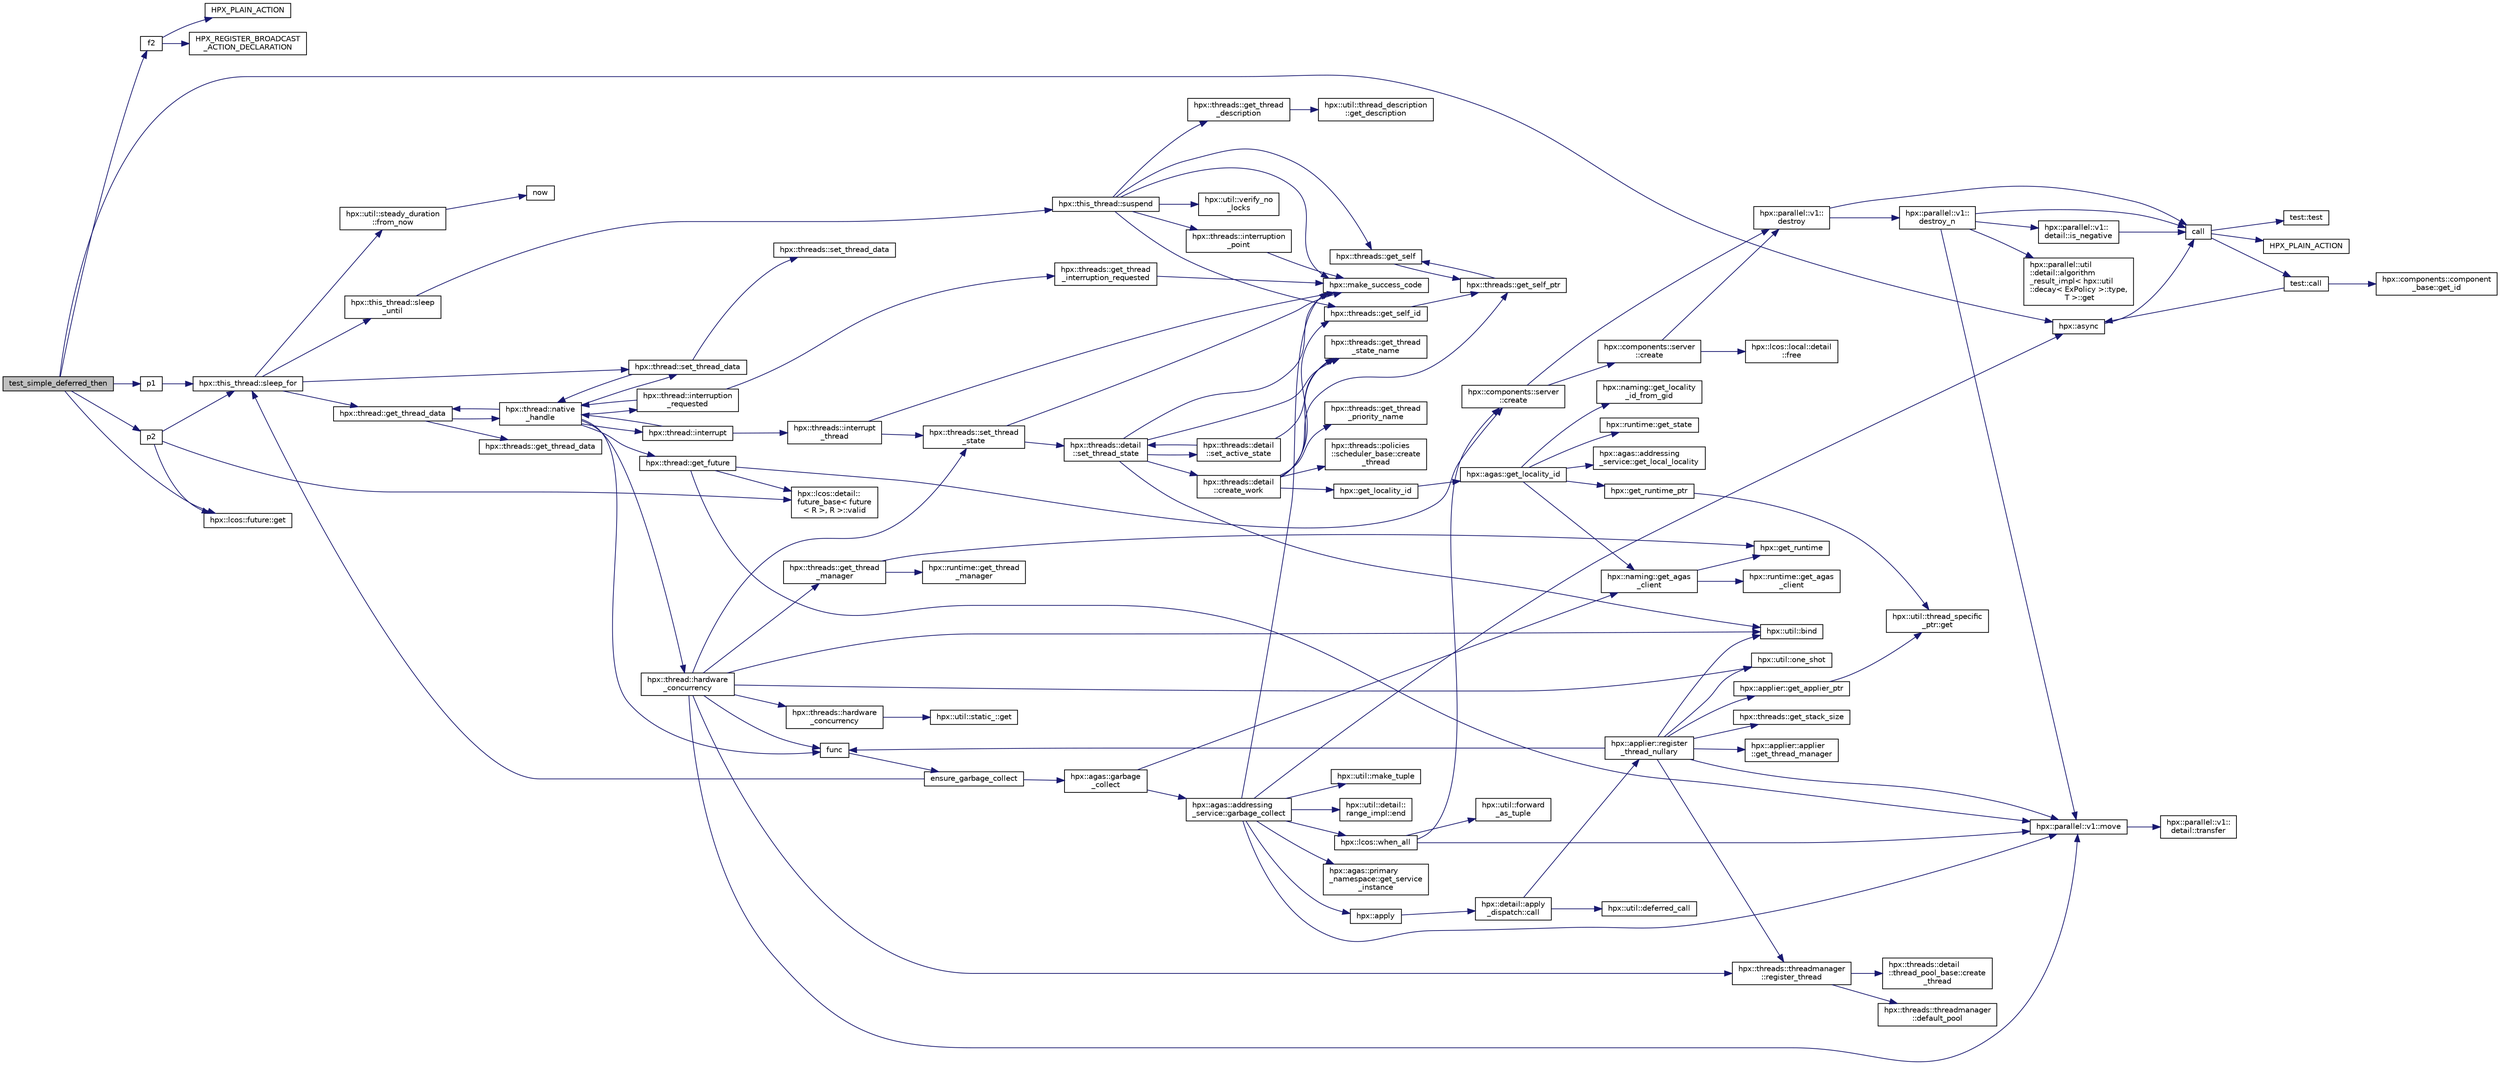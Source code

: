 digraph "test_simple_deferred_then"
{
  edge [fontname="Helvetica",fontsize="10",labelfontname="Helvetica",labelfontsize="10"];
  node [fontname="Helvetica",fontsize="10",shape=record];
  rankdir="LR";
  Node1042 [label="test_simple_deferred_then",height=0.2,width=0.4,color="black", fillcolor="grey75", style="filled", fontcolor="black"];
  Node1042 -> Node1043 [color="midnightblue",fontsize="10",style="solid",fontname="Helvetica"];
  Node1043 [label="f2",height=0.2,width=0.4,color="black", fillcolor="white", style="filled",URL="$d8/d8b/broadcast_8cpp.html#a90b718127ae383af9c1b52fb8d5e1166"];
  Node1043 -> Node1044 [color="midnightblue",fontsize="10",style="solid",fontname="Helvetica"];
  Node1044 [label="HPX_PLAIN_ACTION",height=0.2,width=0.4,color="black", fillcolor="white", style="filled",URL="$d8/d8b/broadcast_8cpp.html#a19685a0394ce6a99351f7a679f6eeefc"];
  Node1043 -> Node1045 [color="midnightblue",fontsize="10",style="solid",fontname="Helvetica"];
  Node1045 [label="HPX_REGISTER_BROADCAST\l_ACTION_DECLARATION",height=0.2,width=0.4,color="black", fillcolor="white", style="filled",URL="$d7/d38/addressing__service_8cpp.html#a573d764d9cb34eec46a4bdffcf07875f"];
  Node1042 -> Node1046 [color="midnightblue",fontsize="10",style="solid",fontname="Helvetica"];
  Node1046 [label="hpx::async",height=0.2,width=0.4,color="black", fillcolor="white", style="filled",URL="$d8/d83/namespacehpx.html#acb7d8e37b73b823956ce144f9a57eaa4"];
  Node1046 -> Node1047 [color="midnightblue",fontsize="10",style="solid",fontname="Helvetica"];
  Node1047 [label="call",height=0.2,width=0.4,color="black", fillcolor="white", style="filled",URL="$d2/d67/promise__1620_8cpp.html#a58357f0b82bc761e1d0b9091ed563a70"];
  Node1047 -> Node1048 [color="midnightblue",fontsize="10",style="solid",fontname="Helvetica"];
  Node1048 [label="test::test",height=0.2,width=0.4,color="black", fillcolor="white", style="filled",URL="$d8/d89/structtest.html#ab42d5ece712d716b04cb3f686f297a26"];
  Node1047 -> Node1049 [color="midnightblue",fontsize="10",style="solid",fontname="Helvetica"];
  Node1049 [label="HPX_PLAIN_ACTION",height=0.2,width=0.4,color="black", fillcolor="white", style="filled",URL="$d2/d67/promise__1620_8cpp.html#ab96aab827a4b1fcaf66cfe0ba83fef23"];
  Node1047 -> Node1050 [color="midnightblue",fontsize="10",style="solid",fontname="Helvetica"];
  Node1050 [label="test::call",height=0.2,width=0.4,color="black", fillcolor="white", style="filled",URL="$d8/d89/structtest.html#aeb29e7ed6518b9426ccf1344c52620ae"];
  Node1050 -> Node1046 [color="midnightblue",fontsize="10",style="solid",fontname="Helvetica"];
  Node1050 -> Node1051 [color="midnightblue",fontsize="10",style="solid",fontname="Helvetica"];
  Node1051 [label="hpx::components::component\l_base::get_id",height=0.2,width=0.4,color="black", fillcolor="white", style="filled",URL="$d2/de6/classhpx_1_1components_1_1component__base.html#a4c8fd93514039bdf01c48d66d82b19cd"];
  Node1042 -> Node1052 [color="midnightblue",fontsize="10",style="solid",fontname="Helvetica"];
  Node1052 [label="p1",height=0.2,width=0.4,color="black", fillcolor="white", style="filled",URL="$de/dc5/future__then__executor__v1_8cpp.html#a8978a24b044bacf963e33824a4c1ac98"];
  Node1052 -> Node1053 [color="midnightblue",fontsize="10",style="solid",fontname="Helvetica"];
  Node1053 [label="hpx::this_thread::sleep_for",height=0.2,width=0.4,color="black", fillcolor="white", style="filled",URL="$d9/d52/namespacehpx_1_1this__thread.html#afc042a5a5fa52eef2d1d177a343435cf"];
  Node1053 -> Node1054 [color="midnightblue",fontsize="10",style="solid",fontname="Helvetica"];
  Node1054 [label="hpx::this_thread::sleep\l_until",height=0.2,width=0.4,color="black", fillcolor="white", style="filled",URL="$d9/d52/namespacehpx_1_1this__thread.html#ae12a853980115b23ff0ab8ca06622658"];
  Node1054 -> Node1055 [color="midnightblue",fontsize="10",style="solid",fontname="Helvetica"];
  Node1055 [label="hpx::this_thread::suspend",height=0.2,width=0.4,color="black", fillcolor="white", style="filled",URL="$d9/d52/namespacehpx_1_1this__thread.html#aca220026fb3014c0881d129fe31c0073"];
  Node1055 -> Node1056 [color="midnightblue",fontsize="10",style="solid",fontname="Helvetica"];
  Node1056 [label="hpx::threads::get_self",height=0.2,width=0.4,color="black", fillcolor="white", style="filled",URL="$d7/d28/namespacehpx_1_1threads.html#a07daf4d6d29233f20d66d41ab7b5b8e8"];
  Node1056 -> Node1057 [color="midnightblue",fontsize="10",style="solid",fontname="Helvetica"];
  Node1057 [label="hpx::threads::get_self_ptr",height=0.2,width=0.4,color="black", fillcolor="white", style="filled",URL="$d7/d28/namespacehpx_1_1threads.html#a22877ae347ad884cde3a51397dad6c53"];
  Node1057 -> Node1056 [color="midnightblue",fontsize="10",style="solid",fontname="Helvetica"];
  Node1055 -> Node1058 [color="midnightblue",fontsize="10",style="solid",fontname="Helvetica"];
  Node1058 [label="hpx::threads::get_self_id",height=0.2,width=0.4,color="black", fillcolor="white", style="filled",URL="$d7/d28/namespacehpx_1_1threads.html#afafe0f900b9fac3d4ed3c747625c1cfe"];
  Node1058 -> Node1057 [color="midnightblue",fontsize="10",style="solid",fontname="Helvetica"];
  Node1055 -> Node1059 [color="midnightblue",fontsize="10",style="solid",fontname="Helvetica"];
  Node1059 [label="hpx::threads::interruption\l_point",height=0.2,width=0.4,color="black", fillcolor="white", style="filled",URL="$d7/d28/namespacehpx_1_1threads.html#ada6ec56a12b050707311d8c628089059"];
  Node1059 -> Node1060 [color="midnightblue",fontsize="10",style="solid",fontname="Helvetica"];
  Node1060 [label="hpx::make_success_code",height=0.2,width=0.4,color="black", fillcolor="white", style="filled",URL="$d8/d83/namespacehpx.html#a0e8512a8f49e2a6c8185061181419d8f",tooltip="Returns error_code(hpx::success, \"success\", mode). "];
  Node1055 -> Node1061 [color="midnightblue",fontsize="10",style="solid",fontname="Helvetica"];
  Node1061 [label="hpx::util::verify_no\l_locks",height=0.2,width=0.4,color="black", fillcolor="white", style="filled",URL="$df/dad/namespacehpx_1_1util.html#ae0e1837ee6f09b79b26c2e788d2e9fc9"];
  Node1055 -> Node1062 [color="midnightblue",fontsize="10",style="solid",fontname="Helvetica"];
  Node1062 [label="hpx::threads::get_thread\l_description",height=0.2,width=0.4,color="black", fillcolor="white", style="filled",URL="$d7/d28/namespacehpx_1_1threads.html#a42fc18a7a680f4e8bc633a4b4c956701"];
  Node1062 -> Node1063 [color="midnightblue",fontsize="10",style="solid",fontname="Helvetica"];
  Node1063 [label="hpx::util::thread_description\l::get_description",height=0.2,width=0.4,color="black", fillcolor="white", style="filled",URL="$df/d9e/structhpx_1_1util_1_1thread__description.html#a8c834e14eca6eb228188022577f9f952"];
  Node1055 -> Node1060 [color="midnightblue",fontsize="10",style="solid",fontname="Helvetica"];
  Node1053 -> Node1064 [color="midnightblue",fontsize="10",style="solid",fontname="Helvetica"];
  Node1064 [label="hpx::util::steady_duration\l::from_now",height=0.2,width=0.4,color="black", fillcolor="white", style="filled",URL="$d9/d4f/classhpx_1_1util_1_1steady__duration.html#a0132206d767cd0f7395507b40111a153"];
  Node1064 -> Node1065 [color="midnightblue",fontsize="10",style="solid",fontname="Helvetica"];
  Node1065 [label="now",height=0.2,width=0.4,color="black", fillcolor="white", style="filled",URL="$de/db3/1d__stencil__1__omp_8cpp.html#a89e9667753dccfac455bd37a7a3a7b16"];
  Node1053 -> Node1066 [color="midnightblue",fontsize="10",style="solid",fontname="Helvetica"];
  Node1066 [label="hpx::thread::get_thread_data",height=0.2,width=0.4,color="black", fillcolor="white", style="filled",URL="$de/d9b/classhpx_1_1thread.html#a4535ef82cec3b953d2c941d20e3e3904"];
  Node1066 -> Node1067 [color="midnightblue",fontsize="10",style="solid",fontname="Helvetica"];
  Node1067 [label="hpx::threads::get_thread_data",height=0.2,width=0.4,color="black", fillcolor="white", style="filled",URL="$d7/d28/namespacehpx_1_1threads.html#a8737931ff6303807225f735b2b384ae4"];
  Node1066 -> Node1068 [color="midnightblue",fontsize="10",style="solid",fontname="Helvetica"];
  Node1068 [label="hpx::thread::native\l_handle",height=0.2,width=0.4,color="black", fillcolor="white", style="filled",URL="$de/d9b/classhpx_1_1thread.html#acf48190d264ab64c1c4ec99d0b421b5a"];
  Node1068 -> Node1069 [color="midnightblue",fontsize="10",style="solid",fontname="Helvetica"];
  Node1069 [label="hpx::thread::hardware\l_concurrency",height=0.2,width=0.4,color="black", fillcolor="white", style="filled",URL="$de/d9b/classhpx_1_1thread.html#a8e4fff210e02485ba493bc3a2a956c03"];
  Node1069 -> Node1070 [color="midnightblue",fontsize="10",style="solid",fontname="Helvetica"];
  Node1070 [label="hpx::threads::hardware\l_concurrency",height=0.2,width=0.4,color="black", fillcolor="white", style="filled",URL="$d7/d28/namespacehpx_1_1threads.html#aa8752a235478d2ad7b5ac467b63ab527"];
  Node1070 -> Node1071 [color="midnightblue",fontsize="10",style="solid",fontname="Helvetica"];
  Node1071 [label="hpx::util::static_::get",height=0.2,width=0.4,color="black", fillcolor="white", style="filled",URL="$d3/dbb/structhpx_1_1util_1_1static__.html#a2967c633948a3bf17a3b5405ef5a8318"];
  Node1069 -> Node1072 [color="midnightblue",fontsize="10",style="solid",fontname="Helvetica"];
  Node1072 [label="func",height=0.2,width=0.4,color="black", fillcolor="white", style="filled",URL="$d8/dfd/id__type__ref__counting__1032_8cpp.html#ab811b86ea5107ffb3351fcaa29d2c652"];
  Node1072 -> Node1073 [color="midnightblue",fontsize="10",style="solid",fontname="Helvetica"];
  Node1073 [label="ensure_garbage_collect",height=0.2,width=0.4,color="black", fillcolor="white", style="filled",URL="$d8/dfd/id__type__ref__counting__1032_8cpp.html#a5264b94bf7c262ac0e521fb290d476d5"];
  Node1073 -> Node1053 [color="midnightblue",fontsize="10",style="solid",fontname="Helvetica"];
  Node1073 -> Node1074 [color="midnightblue",fontsize="10",style="solid",fontname="Helvetica"];
  Node1074 [label="hpx::agas::garbage\l_collect",height=0.2,width=0.4,color="black", fillcolor="white", style="filled",URL="$dc/d54/namespacehpx_1_1agas.html#a951337adc4f9bd6df00a50737468e911"];
  Node1074 -> Node1075 [color="midnightblue",fontsize="10",style="solid",fontname="Helvetica"];
  Node1075 [label="hpx::naming::get_agas\l_client",height=0.2,width=0.4,color="black", fillcolor="white", style="filled",URL="$d4/dc9/namespacehpx_1_1naming.html#a0408fffd5d34b620712a801b0ae3b032"];
  Node1075 -> Node1076 [color="midnightblue",fontsize="10",style="solid",fontname="Helvetica"];
  Node1076 [label="hpx::get_runtime",height=0.2,width=0.4,color="black", fillcolor="white", style="filled",URL="$d8/d83/namespacehpx.html#aef902cc6c7dd3b9fbadf34d1e850a070"];
  Node1075 -> Node1077 [color="midnightblue",fontsize="10",style="solid",fontname="Helvetica"];
  Node1077 [label="hpx::runtime::get_agas\l_client",height=0.2,width=0.4,color="black", fillcolor="white", style="filled",URL="$d0/d7b/classhpx_1_1runtime.html#aeb5dddd30d6b9861669af8ad44d1a96a"];
  Node1074 -> Node1078 [color="midnightblue",fontsize="10",style="solid",fontname="Helvetica"];
  Node1078 [label="hpx::agas::addressing\l_service::garbage_collect",height=0.2,width=0.4,color="black", fillcolor="white", style="filled",URL="$db/d58/structhpx_1_1agas_1_1addressing__service.html#a87dcae0eacf6e62d5103ebf516d86f63"];
  Node1078 -> Node1060 [color="midnightblue",fontsize="10",style="solid",fontname="Helvetica"];
  Node1078 -> Node1079 [color="midnightblue",fontsize="10",style="solid",fontname="Helvetica"];
  Node1079 [label="hpx::agas::primary\l_namespace::get_service\l_instance",height=0.2,width=0.4,color="black", fillcolor="white", style="filled",URL="$d1/d43/structhpx_1_1agas_1_1primary__namespace.html#a7630ff0f30ff8c23b13b4672c5350e2e"];
  Node1078 -> Node1080 [color="midnightblue",fontsize="10",style="solid",fontname="Helvetica"];
  Node1080 [label="hpx::util::make_tuple",height=0.2,width=0.4,color="black", fillcolor="white", style="filled",URL="$df/dad/namespacehpx_1_1util.html#a06fa74211a987d208e013f400a9f5328"];
  Node1078 -> Node1081 [color="midnightblue",fontsize="10",style="solid",fontname="Helvetica"];
  Node1081 [label="hpx::util::detail::\lrange_impl::end",height=0.2,width=0.4,color="black", fillcolor="white", style="filled",URL="$d4/d4a/namespacehpx_1_1util_1_1detail_1_1range__impl.html#afb2ea48b0902f52ee4d8b764807b4316"];
  Node1078 -> Node1082 [color="midnightblue",fontsize="10",style="solid",fontname="Helvetica"];
  Node1082 [label="hpx::apply",height=0.2,width=0.4,color="black", fillcolor="white", style="filled",URL="$d8/d83/namespacehpx.html#aa87762f0db0731d385f3fdfdb25d59fc"];
  Node1082 -> Node1083 [color="midnightblue",fontsize="10",style="solid",fontname="Helvetica"];
  Node1083 [label="hpx::detail::apply\l_dispatch::call",height=0.2,width=0.4,color="black", fillcolor="white", style="filled",URL="$db/de8/structhpx_1_1detail_1_1apply__dispatch.html#a0755fab16d281e74bcff0f8045be9459"];
  Node1083 -> Node1084 [color="midnightblue",fontsize="10",style="solid",fontname="Helvetica"];
  Node1084 [label="hpx::applier::register\l_thread_nullary",height=0.2,width=0.4,color="black", fillcolor="white", style="filled",URL="$d8/dcb/namespacehpx_1_1applier.html#a401cd1145927e58d74d1eb52aaccd936"];
  Node1084 -> Node1085 [color="midnightblue",fontsize="10",style="solid",fontname="Helvetica"];
  Node1085 [label="hpx::applier::get_applier_ptr",height=0.2,width=0.4,color="black", fillcolor="white", style="filled",URL="$d8/dcb/namespacehpx_1_1applier.html#a617483cf2b77ad3a0aa428ade7b35299"];
  Node1085 -> Node1086 [color="midnightblue",fontsize="10",style="solid",fontname="Helvetica"];
  Node1086 [label="hpx::util::thread_specific\l_ptr::get",height=0.2,width=0.4,color="black", fillcolor="white", style="filled",URL="$d4/d4c/structhpx_1_1util_1_1thread__specific__ptr.html#a3b27d8520710478aa41d1f74206bdba9"];
  Node1084 -> Node1072 [color="midnightblue",fontsize="10",style="solid",fontname="Helvetica"];
  Node1084 -> Node1087 [color="midnightblue",fontsize="10",style="solid",fontname="Helvetica"];
  Node1087 [label="hpx::util::bind",height=0.2,width=0.4,color="black", fillcolor="white", style="filled",URL="$df/dad/namespacehpx_1_1util.html#ad844caedf82a0173d6909d910c3e48c6"];
  Node1084 -> Node1088 [color="midnightblue",fontsize="10",style="solid",fontname="Helvetica"];
  Node1088 [label="hpx::util::one_shot",height=0.2,width=0.4,color="black", fillcolor="white", style="filled",URL="$df/dad/namespacehpx_1_1util.html#a273e61be42a72415291e0ec0a4f28c7a"];
  Node1084 -> Node1089 [color="midnightblue",fontsize="10",style="solid",fontname="Helvetica"];
  Node1089 [label="hpx::parallel::v1::move",height=0.2,width=0.4,color="black", fillcolor="white", style="filled",URL="$db/db9/namespacehpx_1_1parallel_1_1v1.html#aa7c4ede081ce786c9d1eb1adff495cfc"];
  Node1089 -> Node1090 [color="midnightblue",fontsize="10",style="solid",fontname="Helvetica"];
  Node1090 [label="hpx::parallel::v1::\ldetail::transfer",height=0.2,width=0.4,color="black", fillcolor="white", style="filled",URL="$d2/ddd/namespacehpx_1_1parallel_1_1v1_1_1detail.html#ab1b56a05e1885ca7cc7ffa1804dd2f3c"];
  Node1084 -> Node1091 [color="midnightblue",fontsize="10",style="solid",fontname="Helvetica"];
  Node1091 [label="hpx::threads::get_stack_size",height=0.2,width=0.4,color="black", fillcolor="white", style="filled",URL="$d7/d28/namespacehpx_1_1threads.html#af597241b3c2785150be206737ca04aa6",tooltip="The get_stack_size function is part of the thread related API. It. "];
  Node1084 -> Node1092 [color="midnightblue",fontsize="10",style="solid",fontname="Helvetica"];
  Node1092 [label="hpx::applier::applier\l::get_thread_manager",height=0.2,width=0.4,color="black", fillcolor="white", style="filled",URL="$da/dcb/classhpx_1_1applier_1_1applier.html#acc36d583973701e573be39da97bba866",tooltip="Access the thread-manager instance associated with this applier. "];
  Node1084 -> Node1093 [color="midnightblue",fontsize="10",style="solid",fontname="Helvetica"];
  Node1093 [label="hpx::threads::threadmanager\l::register_thread",height=0.2,width=0.4,color="black", fillcolor="white", style="filled",URL="$d5/daa/classhpx_1_1threads_1_1threadmanager.html#a7f79c7578e08a60ca45eb276ce8133d8"];
  Node1093 -> Node1094 [color="midnightblue",fontsize="10",style="solid",fontname="Helvetica"];
  Node1094 [label="hpx::threads::threadmanager\l::default_pool",height=0.2,width=0.4,color="black", fillcolor="white", style="filled",URL="$d5/daa/classhpx_1_1threads_1_1threadmanager.html#a851f067d03b5dd1c5e6a9a6a841e05df"];
  Node1093 -> Node1095 [color="midnightblue",fontsize="10",style="solid",fontname="Helvetica"];
  Node1095 [label="hpx::threads::detail\l::thread_pool_base::create\l_thread",height=0.2,width=0.4,color="black", fillcolor="white", style="filled",URL="$de/dae/classhpx_1_1threads_1_1detail_1_1thread__pool__base.html#ad35d3779eef6f4528e62a26d71b34b34"];
  Node1083 -> Node1096 [color="midnightblue",fontsize="10",style="solid",fontname="Helvetica"];
  Node1096 [label="hpx::util::deferred_call",height=0.2,width=0.4,color="black", fillcolor="white", style="filled",URL="$df/dad/namespacehpx_1_1util.html#acdded623c658a7a3436f7e76bc9d881c"];
  Node1078 -> Node1089 [color="midnightblue",fontsize="10",style="solid",fontname="Helvetica"];
  Node1078 -> Node1046 [color="midnightblue",fontsize="10",style="solid",fontname="Helvetica"];
  Node1078 -> Node1097 [color="midnightblue",fontsize="10",style="solid",fontname="Helvetica"];
  Node1097 [label="hpx::lcos::when_all",height=0.2,width=0.4,color="black", fillcolor="white", style="filled",URL="$d2/dc9/namespacehpx_1_1lcos.html#a1a6fb024d8690923fb185d5aee204d54"];
  Node1097 -> Node1098 [color="midnightblue",fontsize="10",style="solid",fontname="Helvetica"];
  Node1098 [label="hpx::util::forward\l_as_tuple",height=0.2,width=0.4,color="black", fillcolor="white", style="filled",URL="$df/dad/namespacehpx_1_1util.html#ab7c31e3f24c3302a4f67b6735a6fa597"];
  Node1097 -> Node1089 [color="midnightblue",fontsize="10",style="solid",fontname="Helvetica"];
  Node1097 -> Node1099 [color="midnightblue",fontsize="10",style="solid",fontname="Helvetica"];
  Node1099 [label="hpx::components::server\l::create",height=0.2,width=0.4,color="black", fillcolor="white", style="filled",URL="$d2/da2/namespacehpx_1_1components_1_1server.html#ac776c89f3d68ceb910e8cee9fa937ab4",tooltip="Create arrays of components using their default constructor. "];
  Node1099 -> Node1100 [color="midnightblue",fontsize="10",style="solid",fontname="Helvetica"];
  Node1100 [label="hpx::components::server\l::create",height=0.2,width=0.4,color="black", fillcolor="white", style="filled",URL="$d2/da2/namespacehpx_1_1components_1_1server.html#a77d26de181c97b444565e230577981bd"];
  Node1100 -> Node1101 [color="midnightblue",fontsize="10",style="solid",fontname="Helvetica"];
  Node1101 [label="hpx::lcos::local::detail\l::free",height=0.2,width=0.4,color="black", fillcolor="white", style="filled",URL="$d4/dcb/namespacehpx_1_1lcos_1_1local_1_1detail.html#a55a940f019734e9bb045dc123cd80e48"];
  Node1100 -> Node1102 [color="midnightblue",fontsize="10",style="solid",fontname="Helvetica"];
  Node1102 [label="hpx::parallel::v1::\ldestroy",height=0.2,width=0.4,color="black", fillcolor="white", style="filled",URL="$db/db9/namespacehpx_1_1parallel_1_1v1.html#acf303558375048e8a7cc9a2c2e09477f"];
  Node1102 -> Node1047 [color="midnightblue",fontsize="10",style="solid",fontname="Helvetica"];
  Node1102 -> Node1103 [color="midnightblue",fontsize="10",style="solid",fontname="Helvetica"];
  Node1103 [label="hpx::parallel::v1::\ldestroy_n",height=0.2,width=0.4,color="black", fillcolor="white", style="filled",URL="$db/db9/namespacehpx_1_1parallel_1_1v1.html#a71d0691132a300690163f5636bcd5bd3"];
  Node1103 -> Node1104 [color="midnightblue",fontsize="10",style="solid",fontname="Helvetica"];
  Node1104 [label="hpx::parallel::v1::\ldetail::is_negative",height=0.2,width=0.4,color="black", fillcolor="white", style="filled",URL="$d2/ddd/namespacehpx_1_1parallel_1_1v1_1_1detail.html#adf2e40fc4b20ad0fd442ee3118a4d527"];
  Node1104 -> Node1047 [color="midnightblue",fontsize="10",style="solid",fontname="Helvetica"];
  Node1103 -> Node1105 [color="midnightblue",fontsize="10",style="solid",fontname="Helvetica"];
  Node1105 [label="hpx::parallel::util\l::detail::algorithm\l_result_impl\< hpx::util\l::decay\< ExPolicy \>::type,\l T \>::get",height=0.2,width=0.4,color="black", fillcolor="white", style="filled",URL="$d2/d42/structhpx_1_1parallel_1_1util_1_1detail_1_1algorithm__result__impl.html#ab5b051e8ec74eff5e0e62fd63f5d377e"];
  Node1103 -> Node1089 [color="midnightblue",fontsize="10",style="solid",fontname="Helvetica"];
  Node1103 -> Node1047 [color="midnightblue",fontsize="10",style="solid",fontname="Helvetica"];
  Node1099 -> Node1102 [color="midnightblue",fontsize="10",style="solid",fontname="Helvetica"];
  Node1069 -> Node1087 [color="midnightblue",fontsize="10",style="solid",fontname="Helvetica"];
  Node1069 -> Node1088 [color="midnightblue",fontsize="10",style="solid",fontname="Helvetica"];
  Node1069 -> Node1089 [color="midnightblue",fontsize="10",style="solid",fontname="Helvetica"];
  Node1069 -> Node1106 [color="midnightblue",fontsize="10",style="solid",fontname="Helvetica"];
  Node1106 [label="hpx::threads::get_thread\l_manager",height=0.2,width=0.4,color="black", fillcolor="white", style="filled",URL="$d7/d28/namespacehpx_1_1threads.html#a076973c3a53beadde7d967e22c4f6cce"];
  Node1106 -> Node1076 [color="midnightblue",fontsize="10",style="solid",fontname="Helvetica"];
  Node1106 -> Node1107 [color="midnightblue",fontsize="10",style="solid",fontname="Helvetica"];
  Node1107 [label="hpx::runtime::get_thread\l_manager",height=0.2,width=0.4,color="black", fillcolor="white", style="filled",URL="$d0/d7b/classhpx_1_1runtime.html#a865b12d57fcd44a8d3dda3e35414f563"];
  Node1069 -> Node1093 [color="midnightblue",fontsize="10",style="solid",fontname="Helvetica"];
  Node1069 -> Node1108 [color="midnightblue",fontsize="10",style="solid",fontname="Helvetica"];
  Node1108 [label="hpx::threads::set_thread\l_state",height=0.2,width=0.4,color="black", fillcolor="white", style="filled",URL="$d7/d28/namespacehpx_1_1threads.html#ac0690ad16ad778bcc79dcd727cc33025",tooltip="Set the thread state of the thread referenced by the thread_id id. "];
  Node1108 -> Node1060 [color="midnightblue",fontsize="10",style="solid",fontname="Helvetica"];
  Node1108 -> Node1109 [color="midnightblue",fontsize="10",style="solid",fontname="Helvetica"];
  Node1109 [label="hpx::threads::detail\l::set_thread_state",height=0.2,width=0.4,color="black", fillcolor="white", style="filled",URL="$d2/dd1/namespacehpx_1_1threads_1_1detail.html#af85ddc854c4a149bf1738eb1b111b9ab"];
  Node1109 -> Node1110 [color="midnightblue",fontsize="10",style="solid",fontname="Helvetica"];
  Node1110 [label="hpx::threads::get_thread\l_state_name",height=0.2,width=0.4,color="black", fillcolor="white", style="filled",URL="$d7/d28/namespacehpx_1_1threads.html#a26f91ea8d2195f165c033241c5cd11db"];
  Node1109 -> Node1060 [color="midnightblue",fontsize="10",style="solid",fontname="Helvetica"];
  Node1109 -> Node1087 [color="midnightblue",fontsize="10",style="solid",fontname="Helvetica"];
  Node1109 -> Node1111 [color="midnightblue",fontsize="10",style="solid",fontname="Helvetica"];
  Node1111 [label="hpx::threads::detail\l::set_active_state",height=0.2,width=0.4,color="black", fillcolor="white", style="filled",URL="$d2/dd1/namespacehpx_1_1threads_1_1detail.html#a45884a5bf04ad66a4f259231a3947e76"];
  Node1111 -> Node1110 [color="midnightblue",fontsize="10",style="solid",fontname="Helvetica"];
  Node1111 -> Node1109 [color="midnightblue",fontsize="10",style="solid",fontname="Helvetica"];
  Node1109 -> Node1112 [color="midnightblue",fontsize="10",style="solid",fontname="Helvetica"];
  Node1112 [label="hpx::threads::detail\l::create_work",height=0.2,width=0.4,color="black", fillcolor="white", style="filled",URL="$d2/dd1/namespacehpx_1_1threads_1_1detail.html#ae22384a3c1b1a1940032fad068fb54b1"];
  Node1112 -> Node1110 [color="midnightblue",fontsize="10",style="solid",fontname="Helvetica"];
  Node1112 -> Node1113 [color="midnightblue",fontsize="10",style="solid",fontname="Helvetica"];
  Node1113 [label="hpx::threads::get_thread\l_priority_name",height=0.2,width=0.4,color="black", fillcolor="white", style="filled",URL="$d7/d28/namespacehpx_1_1threads.html#a9c6b2fec0c1cf5b06ff83ce756ca6d42"];
  Node1112 -> Node1057 [color="midnightblue",fontsize="10",style="solid",fontname="Helvetica"];
  Node1112 -> Node1058 [color="midnightblue",fontsize="10",style="solid",fontname="Helvetica"];
  Node1112 -> Node1114 [color="midnightblue",fontsize="10",style="solid",fontname="Helvetica"];
  Node1114 [label="hpx::get_locality_id",height=0.2,width=0.4,color="black", fillcolor="white", style="filled",URL="$d8/d83/namespacehpx.html#a158d7c54a657bb364c1704033010697b",tooltip="Return the number of the locality this function is being called from. "];
  Node1114 -> Node1115 [color="midnightblue",fontsize="10",style="solid",fontname="Helvetica"];
  Node1115 [label="hpx::agas::get_locality_id",height=0.2,width=0.4,color="black", fillcolor="white", style="filled",URL="$dc/d54/namespacehpx_1_1agas.html#a491cc2ddecdf0f1a9129900caa6a4d3e"];
  Node1115 -> Node1116 [color="midnightblue",fontsize="10",style="solid",fontname="Helvetica"];
  Node1116 [label="hpx::get_runtime_ptr",height=0.2,width=0.4,color="black", fillcolor="white", style="filled",URL="$d8/d83/namespacehpx.html#af29daf2bb3e01b4d6495a1742b6cce64"];
  Node1116 -> Node1086 [color="midnightblue",fontsize="10",style="solid",fontname="Helvetica"];
  Node1115 -> Node1117 [color="midnightblue",fontsize="10",style="solid",fontname="Helvetica"];
  Node1117 [label="hpx::runtime::get_state",height=0.2,width=0.4,color="black", fillcolor="white", style="filled",URL="$d0/d7b/classhpx_1_1runtime.html#ab405f80e060dac95d624520f38b0524c"];
  Node1115 -> Node1075 [color="midnightblue",fontsize="10",style="solid",fontname="Helvetica"];
  Node1115 -> Node1118 [color="midnightblue",fontsize="10",style="solid",fontname="Helvetica"];
  Node1118 [label="hpx::agas::addressing\l_service::get_local_locality",height=0.2,width=0.4,color="black", fillcolor="white", style="filled",URL="$db/d58/structhpx_1_1agas_1_1addressing__service.html#ab52c19a37c2a7a006c6c15f90ad0539c"];
  Node1115 -> Node1119 [color="midnightblue",fontsize="10",style="solid",fontname="Helvetica"];
  Node1119 [label="hpx::naming::get_locality\l_id_from_gid",height=0.2,width=0.4,color="black", fillcolor="white", style="filled",URL="$d4/dc9/namespacehpx_1_1naming.html#a7fd43037784560bd04fda9b49e33529f"];
  Node1112 -> Node1120 [color="midnightblue",fontsize="10",style="solid",fontname="Helvetica"];
  Node1120 [label="hpx::threads::policies\l::scheduler_base::create\l_thread",height=0.2,width=0.4,color="black", fillcolor="white", style="filled",URL="$dd/d7e/structhpx_1_1threads_1_1policies_1_1scheduler__base.html#ad3b05cd7f363cc8e8410ce368c3794e0"];
  Node1068 -> Node1121 [color="midnightblue",fontsize="10",style="solid",fontname="Helvetica"];
  Node1121 [label="hpx::thread::interrupt",height=0.2,width=0.4,color="black", fillcolor="white", style="filled",URL="$de/d9b/classhpx_1_1thread.html#ac34d0d033aa743c476a79dbc2e1a8a39"];
  Node1121 -> Node1122 [color="midnightblue",fontsize="10",style="solid",fontname="Helvetica"];
  Node1122 [label="hpx::threads::interrupt\l_thread",height=0.2,width=0.4,color="black", fillcolor="white", style="filled",URL="$d7/d28/namespacehpx_1_1threads.html#a6bdda1a2aab61b9b13d274b5155d7e73"];
  Node1122 -> Node1060 [color="midnightblue",fontsize="10",style="solid",fontname="Helvetica"];
  Node1122 -> Node1108 [color="midnightblue",fontsize="10",style="solid",fontname="Helvetica"];
  Node1121 -> Node1068 [color="midnightblue",fontsize="10",style="solid",fontname="Helvetica"];
  Node1068 -> Node1123 [color="midnightblue",fontsize="10",style="solid",fontname="Helvetica"];
  Node1123 [label="hpx::thread::interruption\l_requested",height=0.2,width=0.4,color="black", fillcolor="white", style="filled",URL="$de/d9b/classhpx_1_1thread.html#a33276bb4c20bbb0b1978944e18ef71b8"];
  Node1123 -> Node1124 [color="midnightblue",fontsize="10",style="solid",fontname="Helvetica"];
  Node1124 [label="hpx::threads::get_thread\l_interruption_requested",height=0.2,width=0.4,color="black", fillcolor="white", style="filled",URL="$d7/d28/namespacehpx_1_1threads.html#ae64a7fdb8b5c8bac7be0c8282672a03b"];
  Node1124 -> Node1060 [color="midnightblue",fontsize="10",style="solid",fontname="Helvetica"];
  Node1123 -> Node1068 [color="midnightblue",fontsize="10",style="solid",fontname="Helvetica"];
  Node1068 -> Node1125 [color="midnightblue",fontsize="10",style="solid",fontname="Helvetica"];
  Node1125 [label="hpx::thread::get_future",height=0.2,width=0.4,color="black", fillcolor="white", style="filled",URL="$de/d9b/classhpx_1_1thread.html#a87fdb0d8da826366fc190ed224900a64"];
  Node1125 -> Node1126 [color="midnightblue",fontsize="10",style="solid",fontname="Helvetica"];
  Node1126 [label="hpx::lcos::detail::\lfuture_base\< future\l\< R \>, R \>::valid",height=0.2,width=0.4,color="black", fillcolor="white", style="filled",URL="$d5/dd7/classhpx_1_1lcos_1_1detail_1_1future__base.html#aaf7beb7374815614363033bd96573e75"];
  Node1125 -> Node1099 [color="midnightblue",fontsize="10",style="solid",fontname="Helvetica"];
  Node1125 -> Node1089 [color="midnightblue",fontsize="10",style="solid",fontname="Helvetica"];
  Node1068 -> Node1066 [color="midnightblue",fontsize="10",style="solid",fontname="Helvetica"];
  Node1068 -> Node1127 [color="midnightblue",fontsize="10",style="solid",fontname="Helvetica"];
  Node1127 [label="hpx::thread::set_thread_data",height=0.2,width=0.4,color="black", fillcolor="white", style="filled",URL="$de/d9b/classhpx_1_1thread.html#a7317a3cf5251f3b33c990449570d4cea"];
  Node1127 -> Node1128 [color="midnightblue",fontsize="10",style="solid",fontname="Helvetica"];
  Node1128 [label="hpx::threads::set_thread_data",height=0.2,width=0.4,color="black", fillcolor="white", style="filled",URL="$d7/d28/namespacehpx_1_1threads.html#a00a625acc149fce3ae38e4340454acf7"];
  Node1127 -> Node1068 [color="midnightblue",fontsize="10",style="solid",fontname="Helvetica"];
  Node1068 -> Node1072 [color="midnightblue",fontsize="10",style="solid",fontname="Helvetica"];
  Node1053 -> Node1127 [color="midnightblue",fontsize="10",style="solid",fontname="Helvetica"];
  Node1042 -> Node1129 [color="midnightblue",fontsize="10",style="solid",fontname="Helvetica"];
  Node1129 [label="p2",height=0.2,width=0.4,color="black", fillcolor="white", style="filled",URL="$de/dc5/future__then__executor__v1_8cpp.html#a02d6456f002a3654dd89961b28c0f337"];
  Node1129 -> Node1126 [color="midnightblue",fontsize="10",style="solid",fontname="Helvetica"];
  Node1129 -> Node1130 [color="midnightblue",fontsize="10",style="solid",fontname="Helvetica"];
  Node1130 [label="hpx::lcos::future::get",height=0.2,width=0.4,color="black", fillcolor="white", style="filled",URL="$d0/d33/classhpx_1_1lcos_1_1future.html#a8c28269486d5620ac48af349f17bb41c"];
  Node1129 -> Node1053 [color="midnightblue",fontsize="10",style="solid",fontname="Helvetica"];
  Node1042 -> Node1130 [color="midnightblue",fontsize="10",style="solid",fontname="Helvetica"];
}
